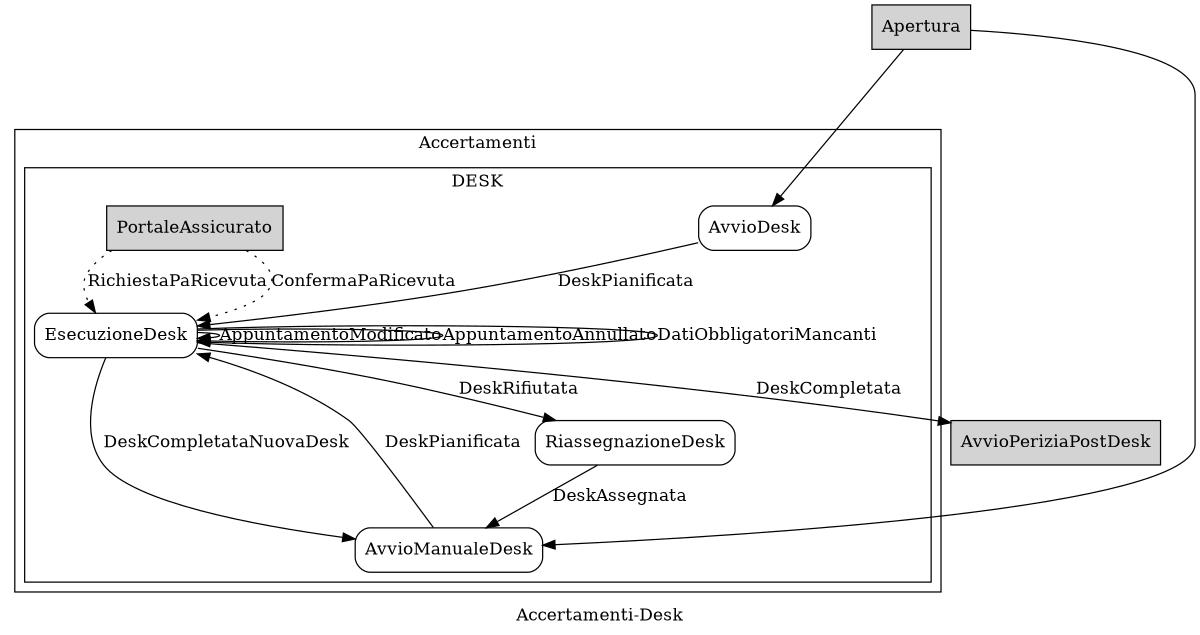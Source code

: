 digraph finite_state_machine {
    rankdir=TB;
    size="8,5"
    label="Accertamenti-Desk"
    node [shape = box style = rounded];
    
    subgraph Opening {
            node [style =  filled shape = box]
            label = "Opening";
            color=green
            rank= min
            Apertura    
    }



subgraph cluster_Accertamenti {
  label="Accertamenti"

	

    subgraph cluster_visio {
            node [shape=box,style=rounded ];
            label = "DESK";
            AvvioDesk
            AvvioManualeDesk [rank = min]
            EsecuzioneDesk
            RiassegnazioneDesk
            node [shape = rect style= filled]	
            PortaleAssicurato

    }



}

    subgraph perizia  { 
        node [shape=box style=rounded  ]
        label = "PERIZIA"
        rank = max
        node [style = filled ]
        AvvioPeriziaPostDesk  
    }
	
       

       Apertura -> AvvioDesk
         
        Apertura -> AvvioManualeDesk
     AvvioDesk	                 ->	EsecuzioneDesk	    		[ label = "DeskPianificata"];
    EsecuzioneDesk	             ->	RiassegnazioneDesk			[ label = "DeskRifiutata"];
    EsecuzioneDesk	             ->	EsecuzioneDesk	    		[ label = "AppuntamentoModificato"];
    EsecuzioneDesk	             ->	EsecuzioneDesk  			[ label = "AppuntamentoAnnullato"];
    EsecuzioneDesk	             ->	AvvioManualeDesk			[ label = "DeskCompletataNuovaDesk"];
    EsecuzioneDesk	             ->	AvvioPeriziaPostDesk   		[ label = "DeskCompletata"];
    EsecuzioneDesk	             ->	EsecuzioneDesk  			[ label = "DatiObbligatoriMancanti"];
    AvvioManualeDesk	         ->	EsecuzioneDesk	    		[ label = "DeskPianificata"];
    RiassegnazioneDesk	         ->	AvvioManualeDesk			[ label = "DeskAssegnata"];
 
	PortaleAssicurato		       -> EsecuzioneDesk  [ label = "RichiestaPaRicevuta" style = dotted] ;
	PortaleAssicurato		       -> EsecuzioneDesk  [ label = "ConfermaPaRicevuta"  style = dotted] ;

  
 


}